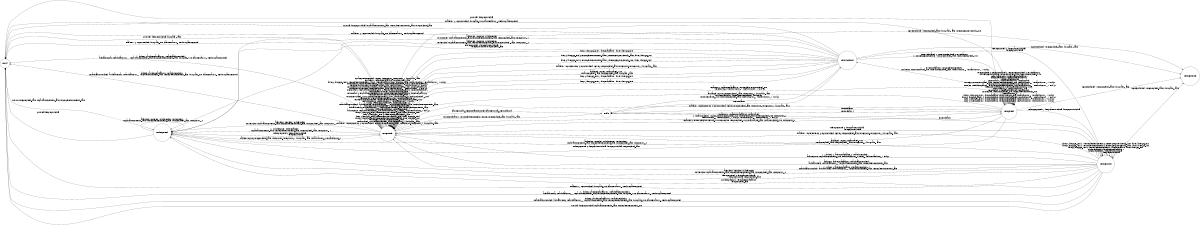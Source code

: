 digraph UE{
rankdir = LR;
size = "8,5"
node [shape = circle, label="ue_null"]ue_null;
node [shape = circle, label="ue_reg_inited"]ue_reg_inited;
node [shape = circle, label="ue_registered"]ue_registered;
node [shape = circle, label="ue_deregistered"]ue_deregistered;
node [shape = circle, label="ue_dereg_limited"]ue_dereg_limited;
node [shape = circle, label="ue_dereg_inited"]ue_dereg_inited;
node [shape = circle, label="ue_service_inited"]ue_service_inited;
node [shape = circle, label="ue_idle"]ue_idle;

//initial_state: ue_null
//incoming messages: null_action; auth_reject; reg_reject; reg_reject_rereg; reg_reject_limited; nwk_dereg_req; service_reject; id_req; auth_req; sm_command; reg_accept; config_update_cmd; service_accept; ue_ctx_release; nwk_dereg_accept; 
//outgoing messages: null_action; deregreq_switchoff; reg_req; deregreq_notswitchoff; id_res; auth_response; auth_failure_mac; auth_failure_seq; sm_complete; sm_reject; reg_complete; config_update_complete; service_req; ue_dereg_accept
//environment variables: power_on; power_off; enable_N1; uederegrequested; dereg_cause_switch_off; ta_changed; authreq_mac_failure; sec_cap_match; regaccept_mac_failure; reg_accept_timer_expired; idreq_mac_failure; smcmd_mac_failure; configupdate_mac_failure; serviceaccept_mac_failure; service_notification; deregaccept_mac_failure
//state variables: ue_partial_sec_ctx_exist{true, false}<false>; ue_complete_sec_ctx_exist{true, false}<false>; ueregcompleted{true, false}<false>; downgrade{true, false}<false>; ue_sec_ctx_updated{true, false}<false>; ue_service_completed{true, false}<true>; ue_service_started{true, false}<false>; ue_tau_started{true, false}<false>; ue_tau_completed{true, false}<false>; chan_UE_rrc_nas{UE_dl_info_transfer, UE_ctx_release_requested, UE_rrc_nas_null}<UE_rrc_nas_null>; chan_UE_nas_rrc{UE_ul_info_transfer, UE_downgrade_requested, UE_nas_rrc_null}<UE_nas_rrc_null>; ue_emergency_service_only{true, false}<false>; idrestype{suci, imsi, imei, imeisv, tmsi}<suci>; ; imeisv_responded{true, falase}<false>
//sequence variables: ue_nas_ul_count {0, 32}<0, ((ue_nas_ul_count + 1) mod 32)>; ue_nas_dl_count {0, 32}<0, ((ue_nas_dl_count + 1) mod 32)>; ue_auth_fail_count{0,6}<0,ue_auth_fail_count+1>; ue_reg_count{0,5}<0, 1, ue_reg_count+1>; ue_seq{0,31}<((amf_ue_shared_seq+1) mod 32)>; amf_ue_shared_seq{0,31}<next(amf_seq)>
//define: ue_auth_seq_check  := (ue_seq < amf_ue_shared_seq & amf_ue_shared_seq < (ue_seq + range)); reg_count_check  := (ue_reg_count < 5); ue_auth_fail_count_check  := (ue_auth_fail_count < 3); range := 8
        

ue_null -> ue_deregistered [label = "power_on/ueregcompleted=false, ue_partial_sec_ctx_exist=false, ue_complete_sec_ctx_exist=false"]

ue_deregistered -> ue_null [label = "power_off/deregreq_switchoff"]

ue_deregistered -> ue_reg_inited [label = "enable_N1/reg_req, ueregcompleted=false, ue_reg_count=ue_reg_count+1, downgrade = false, ue_nas_ul_count=0, ue_nas_dl_count=0"]

ue_deregistered -> ue_deregistered [label="(auth_reject | reg_reject | nwk_dereg_req | service_reject) /
    ue_partial_sec_ctx_exist=false, ue_complete_sec_ctx_exist=false, ueregcompleted=false, ue_reg_count = 0"]
 
ue_reg_inited -> ue_null [label="power_off / deregreq_switchoff, downgrade = false"]

ue_reg_inited -> ue_deregistered [label = "(auth_reject | reg_reject | nwk_dereg_req 
    | service_reject)/ue_partial_sec_ctx_exist=false, ue_complete_sec_ctx_exist=false, ueregcompleted=false, ue_reg_count = 0"]

ue_reg_inited -> ue_deregistered [label="nwk_dereg_req / ue_dereg_accept, 		
    ue_partial_sec_ctx_exist=false, ue_complete_sec_ctx_exist=false, ueregcompleted=false, ue_reg_count = 0"]

ue_reg_inited -> ue_deregistered [label="uederegrequested & dereg_cause_switch_off/ 
                        deregreq_switchoff"]

ue_reg_inited -> ue_dereg_inited [label="uederegrequested & !dereg_cause_switch_off/ 
                        deregreq_notswitchoff"]

ue_reg_inited -> ue_idle [label="chan_UE_rrc_nas=UE_ctx_release_requested/chan_UE_rrc_nas=UE_rrc_nas_null"]

ue_reg_inited -> ue_reg_inited [label="(enable_N1 | reg_reject_rereg) & reg_count_check/ reg_req, ueregcompleted=falses, ue_reg_count=ue_reg_count+1, downgrade = false"]

ue_reg_inited -> ue_dereg_limited [label="reg_reject_limited / ueregcompleted=falses, downgrade = false, ue_emergency_service_only=true"]

ue_reg_inited -> ue_null [label="enable_N1  & !reg_count_check/ downgrade=true, chan_UE_nas_rrc = UE_downgrade_requested"]

ue_reg_inited -> ue_reg_inited [label = "ta_changed / reg_req, ueregcompleted = false, 
    ue_tau_started=true, ue_tau_completed=false, ue_reg_count=1, downgrade = false"]

ue_reg_inited -> ue_reg_inited [label = "id_req & idreqtype=imsi & ue_emergency_service_only=false / id_res, idrestype=suci"]

ue_reg_inited -> ue_reg_inited [label = "id_req & idreqtype=imsi & ue_emergency_service_only=true / id_res, idrestype=imsi"]

ue_reg_inited -> ue_reg_inited [label = "id_req & idreqtype !=imei  & ue_emergency_service_only=false / _"]

ue_reg_inited -> ue_reg_inited [label = "id_req & idreqtype=imei & ue_emergency_service_only=true / id_res, idrestype=imei"]


ue_reg_inited -> ue_reg_inited [label = "auth_req & !authreq_mac_failure & ue_auth_seq_check / 
    auth_response, ue_partial_sec_ctx_exist=true, ue_auth_fail_count=0, ue_seq=((amf_ue_shared_seq+1) mod 32"]

ue_reg_inited -> ue_reg_inited [label = "auth_req & authreq_mac_failure & ue_auth_fail_count_check / 
    auth_failure_mac, ue_auth_fail_count++, ue_partial_sec_ctx_exist=false, ue_complete_sec_ctx_exist=false"]

ue_reg_inited -> ue_null [label = "auth_req & authreq_mac_failure & !ue_auth_fail_count_check / 
    auth_failure_mac, ue_auth_fail_count++, ue_partial_sec_ctx_exist=false, ue_complete_sec_ctx_exist=false, downgrade=true, chan_UE_nas_rrc = UE_downgrade_requested"]

ue_reg_inited -> ue_reg_inited [label = "auth_req & !authreq_mac_failure & !ue_auth_seq_check & 
    ue_auth_fail_count_check / auth_failure_seq, ue_auth_fail_count++, ue_partial_sec_ctx_exist=false, ue_complete_sec_ctx_exist=false"]

ue_reg_inited -> ue_null [label = "auth_req & authreq_mac_failure & !ue_auth_seq_check & 
    !ue_auth_fail_count_check / auth_failure_mac, ue_auth_fail_count++, ue_partial_sec_ctx_exist=false, ue_complete_sec_ctx_exist=false, downgrade=true, chan_UE_nas_rrc = UE_downgrade_requested"]

ue_reg_inited -> ue_reg_inited [label = "sm_command & ue_partial_sec_ctx_exist=true & !smcmd_mac_failure & 
    sec_cap_match/sm_complete,  ue_complete_sec_ctx_exist=true, ue_sec_ctx_updated=true,
    ue_nas_dl_count=0, ue_nas_ul_count = ((ue_nas_ul_count + 1) mod 32)"]

ue_reg_inited -> ue_reg_inited [label = "ue_sec_ctx_updated=true & ue_complete_sec_ctx_exist=true & ue_nas_dl_count=0 / imeisv_responded = true"]

ue_reg_inited -> ue_reg_inited [label = "sm_command & ue_partial_sec_ctx_exist=true & ue_complete_sec_ctx_exist=false & smcmd_mac_failure & 
    sec_cap_match/sm_reject, ue_sec_ctx_updated=false"]

ue_reg_inited -> ue_reg_inited [label = "sm_command & ue_partial_sec_ctx_exist=true  & ue_complete_sec_ctx_exist=false & !smcmd_mac_failure & 
    !sec_cap_match/sm_reject, ue_sec_ctx_updated=false"]

ue_reg_inited -> ue_reg_inited [label = "sm_command & ue_partial_sec_ctx_exist=true &  ue_complete_sec_ctx_exist=true & smcmd_mac_failure & 
    sec_cap_match/sm_reject, ue_sec_ctx_updated=false, ue_nas_ul_count = ((ue_nas_ul_count + 1) mod 32)"]

ue_reg_inited -> ue_reg_inited [label = "sm_command & ue_partial_sec_ctx_exist=true  & ue_complete_sec_ctx_exist=true & !smcmd_mac_failure & 
    !sec_cap_match/sm_reject, ue_sec_ctx_updated=false, ue_nas_ul_count = ((ue_nas_ul_count + 1) mod 32)"]


ue_reg_inited -> ue_registered [label = "reg_accept & !regaccept_mac_failure & ue_tau_started 
    & !ue_tau_completed /  reg_complete, ueregcompleted=true, ue_tau_started=false, ue_tau_completed=true, ue_reg_count=0, 
    ue_nas_ul_count = ((ue_nas_ul_count + 1) mod 32), ue_nas_dl_count = ((ue_nas_dl_count + 1) mod 32)"]

ue_reg_inited -> ue_registered [label = "reg_accept & ue_emergency_service_only=true/reg_complete, ueregcompleted=true, ue_tau_started=false, ue_tau_completed=true, ue_reg_count=0"]

ue_reg_inited -> ue_reg_inited [label = "id_req & idreqtype=imei & ue_complete_sec_ctx_exist= true & !idreq_mac_failure/ id_res, idrestype=imsei, ue_nas_ul_count = ((ue_nas_ul_count + 1) mod 32)"]

ue_reg_inited -> ue_registered [label = "reg_accept & !regaccept_mac_failure /  reg_complete, ueregcompleted=true, 
    ue_reg_count=0, ue_nas_ul_count = ((ue_nas_ul_count + 1) mod 32)"]

ue_reg_inited -> ue_reg_inited [label = "reg_accept & regaccept_mac_failure / ueregcompleted=false"]

ue_reg_inited -> ue_reg_inited [label = "reg_accept_timer_expired / reg_req, ue_reg_count=ue_reg_count+1, downgrade = false"] //TODO: This is where I was working.




ue_registered -> ue_null [label="power_off / deregreq_switchoff"]

ue_registered -> ue_deregistered [label = "(auth_reject | reg_reject | nwk_dereg_req | service_reject) / 
    ue_partial_sec_ctx_exist=false, ue_complete_sec_ctx_exist=false, ueregcompleted=false, ue_reg_count = 0"]

ue_registered -> ue_idle [label="ue_ctx_release/_"]

ue_registered -> ue_dereg_limited [label="reg_reject_limited / ueregcompleted=falses, downgrade = false"]

ue_registered -> ue_reg_inited [label = "(enable_N1 | reg_reject_rereg) & reg_count_check/ reg_req, ueregcompleted=false, ue_reg_count=ue_reg_count+1, downgrade = false"]

ue_registered -> ue_null [label = "enable_N1  & !reg_count_check/ downgrade=true, chan_UE_nas_rrc = UE_downgrade_requested"]

ue_registered -> ue_deregistered [label="uederegrequested & dereg_cause_switch_off / deregreq_switchoff, ueregcompleted=false"]

ue_registered -> ue_dereg_inited [label="uederegrequested & !dereg_cause_switch_off/ deregreq_notswitchoff"]

ue_registered -> ue_registered [label = "id_req & idreqtype=imsi & !idreq_mac_failure/ id_res, idrestype=imsi, ue_nas_dl_count = ((ue_nas_dl_count + 1) mod 32)"]

ue_registered -> ue_registered [label = "id_req & idreqtype=imei & !idreq_mac_failure/ id_res, idrestype=imei, ue_nas_dl_count = ((ue_nas_dl_count + 1) mod 32)"]

ue_registered -> ue_registered [label = "id_req & idreqtype=imeisv & !idreq_mac_failure/ id_res, idrestype=imeisv, ue_nas_dl_count = ((ue_nas_dl_count + 1) mod 32)"]

ue_registered -> ue_registered [label = "id_req & idreqtype=tmsi & !idreq_mac_failure/ id_res, idrestype=tmsi, ue_nas_dl_count = ((ue_nas_dl_count + 1) mod 32)"]


//TODO: Need to check what happens for the following:
//ue_registered >> ue_registered [label = "auth_req / _"]

ue_registered -> ue_registered [label = "sm_command & !smcmd_mac_failure & sec_cap_match/ 
    sm_complete, ue_sec_ctx_updated=true, ue_complete_sec_ctx_exist=true,
    ue_nas_dl_count=0"]

ue_registered -> ue_registered [label = "ue_sec_ctx_updated=true & ue_complete_sec_ctx_exist=true & 
    ue_nas_dl_count=0 / imeisv_responded = true"]

ue_registered -> ue_registered [label = "sm_command & smcmd_mac_failure & sec_cap_match/ 
    sm_reject, ue_sec_ctx_updated = false, ue_complete_sec_ctx_exist=true, ue_nas_ul_count = ((ue_nas_ul_count + 1) mod 32)"]

ue_registered -> ue_registered [label = "sm_command & !smcmd_mac_failure & !sec_cap_match/ 
    sm_reject, ue_sec_ctx_updated=false, ue_complete_sec_ctx_exist=true, ue_nas_ul_count = ((ue_nas_ul_count + 1) mod 32)"]

ue_registered -> ue_registered [label = "config_update_cmd & !configupdate_mac_failure/ 
    config_update_complete"]
//TODO: overlapping of configuration update procedure and registration procedure

ue_registered -> ue_registered [label = "config_update_cmd & configupdate_mac_failure/_"]

//TODO: overlapping of configuration_update_command and deregistration messages.

ue_registered -> ue_reg_inited [label = "ta_changed / reg_req, ueregcompleted = false, ue_reg_count=1, downgrade = false"]

ue_registered -> ue_idle [label = "ue_ctx_release / _"]

ue_registered -> ue_service_inited [label="service_notification & ue_complete_sec_ctx_exist / 
    service_req, ue_service_started=true, ue_service_completed=false, ue_nas_ul_count = ((ue_nas_ul_count + 1) mod 32)"]

ue_registered -> ue_registered [label="ueregcompleted & ue_service_started & !ue_service_completed  & service_accept & 
    !serviceaccept_mac_failure/ ue_service_started=false, ue_service_completed=true"]




ue_dereg_inited -> ue_null [label="power_off / deregreq_switchoff, ue_partial_sec_ctx_exist=false, ue_complete_sec_ctx_exist=true"]

ue_dereg_inited -> ue_deregistered [label = "(auth_reject | reg_reject | nwk_dereg_req 
    | service_reject)/ue_partial_sec_ctx_exist=false, ue_complete_sec_ctx_exist=false, ueregcompleted=false, ue_reg_count = 0"]

ue_dereg_inited -> ue_idle [label="ue_ctx_release/_"]

ue_dereg_inited -> ue_deregistered [label="uederegrequested & dereg_cause_switch_off / 
                        deregreq_switchoff, ueregcompleted=false"] 

ue_dereg_inited -> ue_dereg_inited [label="uederegrequested & !dereg_cause_switch_off/ 
                        deregreq_notswitchoff"]//TODO: ue_nas_sec_ctx_exist=false? 

ue_dereg_inited -> ue_dereg_limited [label="reg_reject_limited / ueregcompleted=falses, downgrade = false"]                        
                    
ue_dereg_inited -> ue_reg_inited [label="(enable_N1 | reg_reject_rereg) & reg_count_check/ reg_req, ueregcompleted=false, ue_reg_count=ue_reg_count+1, downgrade = false"]                    

ue_dereg_inited -> ue_null [label="enable_N1 & !reg_count_check/ downgrade=true, chan_UE_nas_rrc = UE_downgrade_requested"]                    

ue_dereg_inited -> ue_deregistered [label="nwk_dereg_accept & !deregaccept_mac_failure/ 
    ueregcompleted=false"]                    

ue_dereg_inited -> ue_dereg_inited [label="nwk_dereg_accept & deregaccept_mac_failure/ _"]                    

//TODO: Need to check the standard for the following transitions
ue_dereg_inited -> ue_reg_inited [label = "ta_changed / reg_req, ue_tau_started=true, 
    ue_tau_completed=false, ueregcompleted = false, ue_reg_count=1, downgrade = false"]

ue_dereg_inited -> ue_dereg_inited [label = "id_req & idreqtype=imsi & ue_complete_sec_ctx_exist & !idreq_mac_failure/  id_res, idrestype=imsi"]

ue_dereg_inited -> ue_dereg_inited [label = "id_req & idreqtype=imsi & !ue_complete_sec_ctx_exist & ue_emergency_service_only=false/  id_res, idrestype=suci"]

ue_dereg_inited -> ue_dereg_inited [label = "id_req & idreqtype=imsi & !ue_complete_sec_ctx_exist & ue_emergency_service_only=true/  id_res, idrestype=imsi"]

ue_dereg_inited -> ue_reg_inited [label = "auth_req & !authreq_mac_failure & !ue_auth_seq_check / 
    auth_response, ue_partial_sec_ctx_exist=true, ue_auth_fail_count=0, ue_seq=((amf_ue_shared_seq+1) mod 32"]

ue_dereg_inited -> ue_reg_inited [label = "auth_req & authreq_mac_failure & ue_auth_fail_count_check / 
    auth_failure_mac, ue_auth_fail_count++, ue_partial_sec_ctx_exist=false, ue_complete_sec_ctx_exist=false"]

ue_dereg_inited -> ue_null [label = "auth_req & authreq_mac_failure & !ue_auth_fail_count_check / 
    auth_failure_mac, ue_auth_fail_count++, ue_partial_sec_ctx_exist=false, ue_complete_sec_ctx_exist=false, downgrade=true, chan_UE_nas_rrc = UE_downgrade_requested"]

ue_dereg_inited -> ue_reg_inited [label = "auth_req & !authreq_mac_failure & ue_auth_seq_check & 
    ue_auth_fail_count_check / auth_failure_seq, ue_auth_fail_count++, ue_partial_sec_ctx_exist=false, ue_complete_sec_ctx_exist=false"]

ue_dereg_inited -> ue_null [label = "auth_req & authreq_mac_failure & !ue_auth_seq_check & 
    !ue_auth_fail_count_check / auth_failure_seq, ue_auth_fail_count++, ue_partial_sec_ctx_exist=false, ue_complete_sec_ctx_exist=false, downgrade=true, chan_UE_nas_rrc = UE_downgrade_requested"]





ue_idle -> ue_service_inited [label="service_notification & ue_complete_sec_ctx_exist / service_req, 
    ue_service_started=true, ue_service_completed=false, ue_nas_ul_count = ((ue_nas_ul_count + 1) mod 32)"]

ue_idle -> ue_reg_inited [label="service_notification & !ue_complete_sec_ctx_exist / reg_req, ueregcompleted=false, downgrade = false"] 



ue_service_inited -> ue_null [label="power_off / deregreq_switchoff, ue_partial_sec_ctx_exist=false, ue_complete_sec_ctx_exist=false, ueregcompleted=false"]

ue_service_inited -> ue_dereg_limited [label="reg_reject_limited / ueregcompleted=falses, downgrade = false"]

ue_service_inited -> ue_deregistered [label = "(auth_reject | reg_reject | nwk_dereg_req 
    | service_reject)/ue_partial_sec_ctx_exist=false, ue_complete_sec_ctx_exist=false, ueregcompleted=false, ue_reg_count = 0"]

ue_service_inited -> ue_idle [label="ue_ctx_release/_"]

ue_service_inited -> ue_deregistered [label = "(auth_reject | reg_reject | nwk_dereg_req 
    | service_reject)/ue_partial_sec_ctx_exist=false, ue_complete_sec_ctx_exist=false, ueregcompleted = false, ue_reg_count = 0"]

ue_service_inited -> ue_deregistered [label="uederegrequested & dereg_cause_switch_off/ 
                        deregreq_switchoff, ueregcompleted=false"]

ue_service_inited -> ue_dereg_inited [label="uederegrequested & !dereg_cause_switch_off/ 
                        deregreq_notswitchoff"]
                    
ue_service_inited -> ue_reg_inited [label="(enable_N1 | reg_reject_rereg) & reg_count_check/ reg_req, ueregcompleted=false, ue_reg_count=ue_reg_count+1, downgrade = false"]                    

ue_service_inited -> ue_null [label="enable_N1 & !reg_count_check/ downgrade=true, chan_UE_nas_rrc = UE_downgrade_requested"]                    

ue_service_inited -> ue_reg_inited [label = "ta_changed / reg_req, ue_tau_started=true, 
    ue_tau_completed = false, ueregcompleted=false, downgrade = false"]

//TODO: Need to check the standard for the following transitions
ue_service_inited -> ue_reg_inited [label = "id_req & idreqtype=imsi & !idreq_mac_failure /  id_res, idrestype=imsi"]

ue_service_inited -> ue_reg_inited [label = "id_req & idreqtype=imei & !idreq_mac_failure /  id_res, idrestype=imei"]

ue_service_inited -> ue_reg_inited [label = "id_req & idreqtype=imei & !idreq_mac_failure /  id_res, idrestype=imei"]

ue_service_inited -> ue_reg_inited [label = "id_req & idreqtype=imsi & ue_complete_sec_ctx_exist=false & ue_emergency_service_only=false/  id_res, idrestype=suci"]

ue_service_inited -> ue_reg_inited [label = "id_req & idreqtype=imsi & ue_complete_sec_ctx_exist=false & ue_emergency_service_only=true/  id_res, idrestype=imsi"]

ue_service_inited -> ue_registered [label = "ue_service_started & !ue_service_completed & service_accept 
    & !serviceaccept_mac_failure /  ue_service_started=false, ue_service_completed=true"]

}


